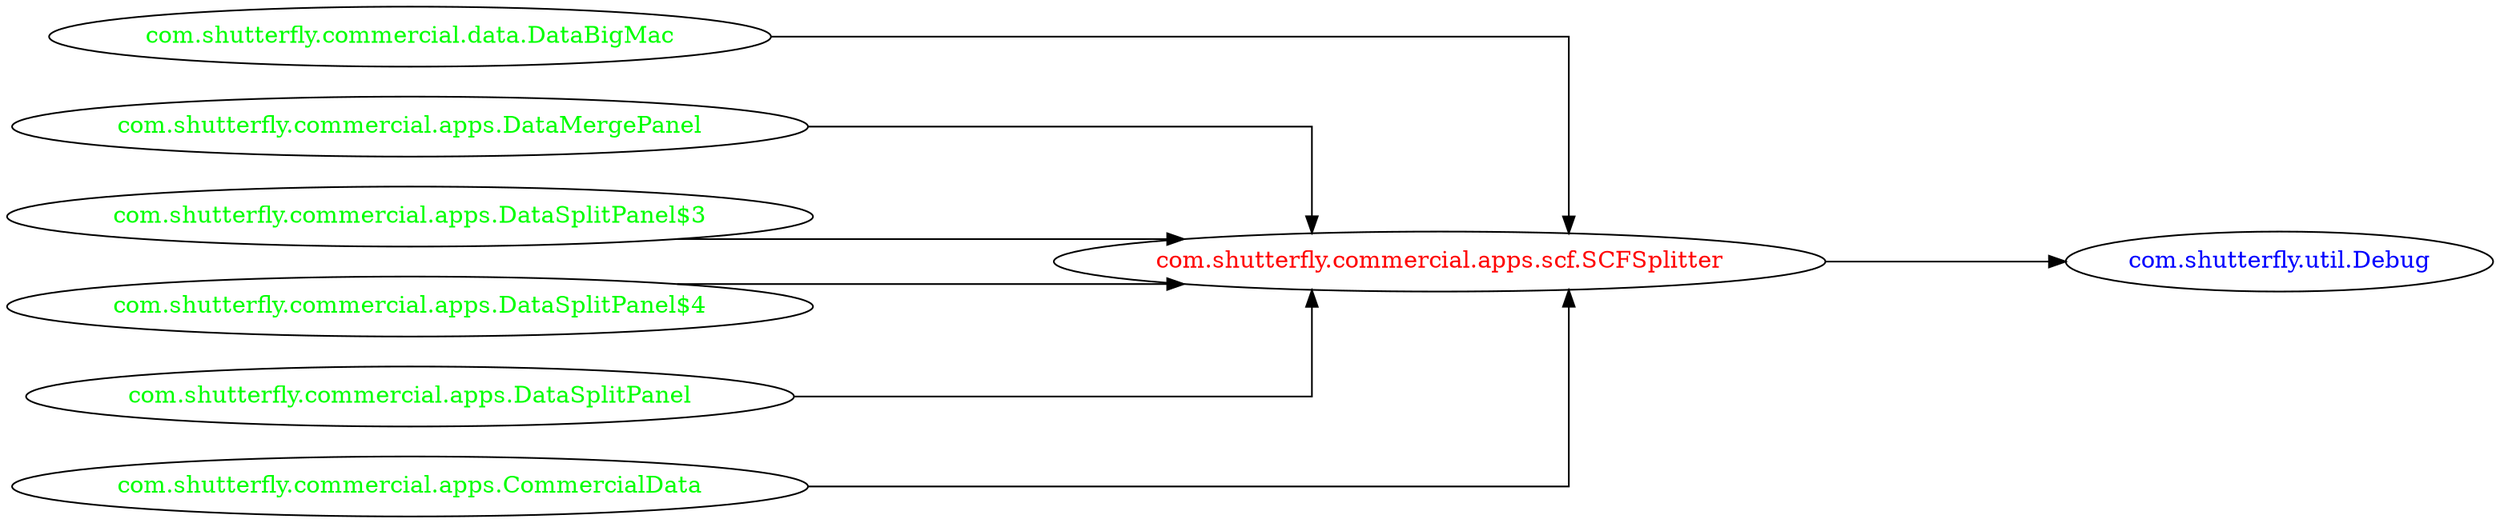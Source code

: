 digraph dependencyGraph {
 concentrate=true;
 ranksep="2.0";
 rankdir="LR"; 
 splines="ortho";
"com.shutterfly.commercial.apps.scf.SCFSplitter" [fontcolor="red"];
"com.shutterfly.util.Debug" [ fontcolor="blue" ];
"com.shutterfly.commercial.apps.scf.SCFSplitter"->"com.shutterfly.util.Debug";
"com.shutterfly.commercial.data.DataBigMac" [ fontcolor="green" ];
"com.shutterfly.commercial.data.DataBigMac"->"com.shutterfly.commercial.apps.scf.SCFSplitter";
"com.shutterfly.commercial.apps.DataMergePanel" [ fontcolor="green" ];
"com.shutterfly.commercial.apps.DataMergePanel"->"com.shutterfly.commercial.apps.scf.SCFSplitter";
"com.shutterfly.commercial.apps.DataSplitPanel$3" [ fontcolor="green" ];
"com.shutterfly.commercial.apps.DataSplitPanel$3"->"com.shutterfly.commercial.apps.scf.SCFSplitter";
"com.shutterfly.commercial.apps.DataSplitPanel$4" [ fontcolor="green" ];
"com.shutterfly.commercial.apps.DataSplitPanel$4"->"com.shutterfly.commercial.apps.scf.SCFSplitter";
"com.shutterfly.commercial.apps.DataSplitPanel" [ fontcolor="green" ];
"com.shutterfly.commercial.apps.DataSplitPanel"->"com.shutterfly.commercial.apps.scf.SCFSplitter";
"com.shutterfly.commercial.apps.CommercialData" [ fontcolor="green" ];
"com.shutterfly.commercial.apps.CommercialData"->"com.shutterfly.commercial.apps.scf.SCFSplitter";
}
